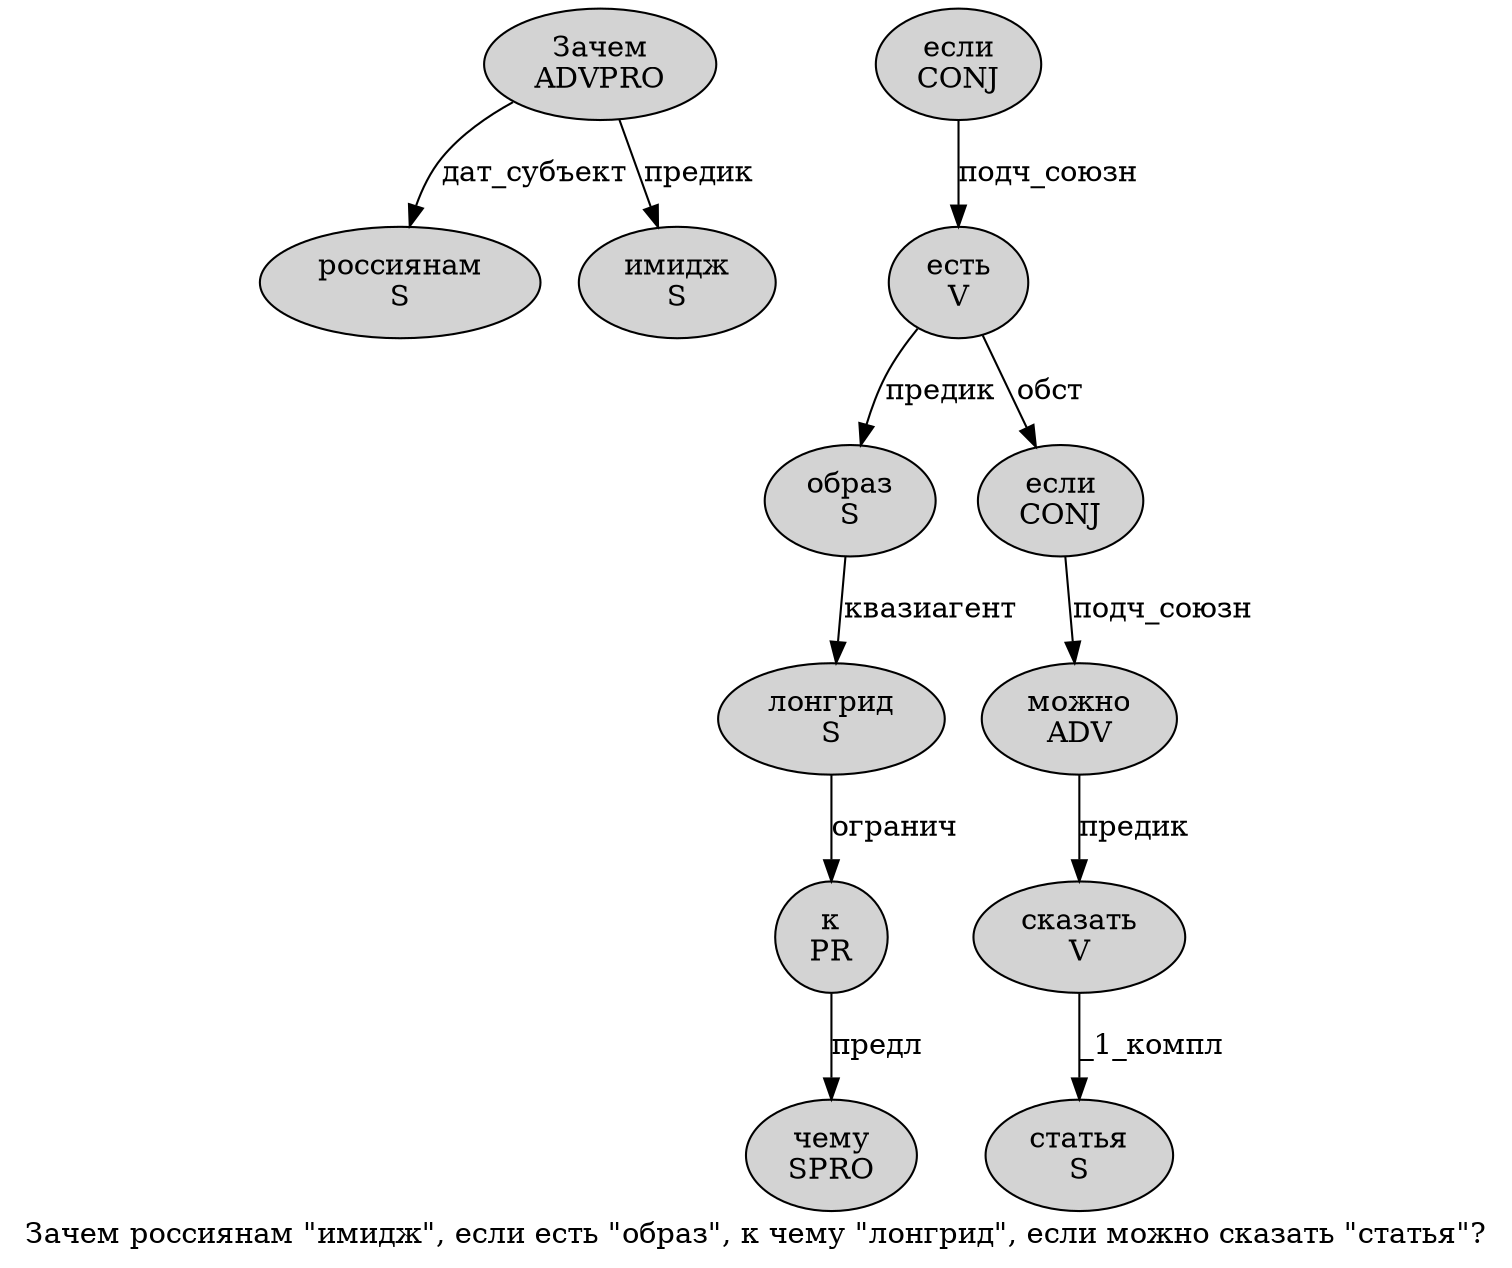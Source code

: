 digraph SENTENCE_234 {
	graph [label="Зачем россиянам \"имидж\", если есть \"образ\", к чему \"лонгрид\", если можно сказать \"статья\"?"]
	node [style=filled]
		0 [label="Зачем
ADVPRO" color="" fillcolor=lightgray penwidth=1 shape=ellipse]
		1 [label="россиянам
S" color="" fillcolor=lightgray penwidth=1 shape=ellipse]
		3 [label="имидж
S" color="" fillcolor=lightgray penwidth=1 shape=ellipse]
		6 [label="если
CONJ" color="" fillcolor=lightgray penwidth=1 shape=ellipse]
		7 [label="есть
V" color="" fillcolor=lightgray penwidth=1 shape=ellipse]
		9 [label="образ
S" color="" fillcolor=lightgray penwidth=1 shape=ellipse]
		12 [label="к
PR" color="" fillcolor=lightgray penwidth=1 shape=ellipse]
		13 [label="чему
SPRO" color="" fillcolor=lightgray penwidth=1 shape=ellipse]
		15 [label="лонгрид
S" color="" fillcolor=lightgray penwidth=1 shape=ellipse]
		18 [label="если
CONJ" color="" fillcolor=lightgray penwidth=1 shape=ellipse]
		19 [label="можно
ADV" color="" fillcolor=lightgray penwidth=1 shape=ellipse]
		20 [label="сказать
V" color="" fillcolor=lightgray penwidth=1 shape=ellipse]
		22 [label="статья
S" color="" fillcolor=lightgray penwidth=1 shape=ellipse]
			15 -> 12 [label="огранич"]
			6 -> 7 [label="подч_союзн"]
			20 -> 22 [label="_1_компл"]
			7 -> 9 [label="предик"]
			7 -> 18 [label="обст"]
			19 -> 20 [label="предик"]
			18 -> 19 [label="подч_союзн"]
			0 -> 1 [label="дат_субъект"]
			0 -> 3 [label="предик"]
			9 -> 15 [label="квазиагент"]
			12 -> 13 [label="предл"]
}